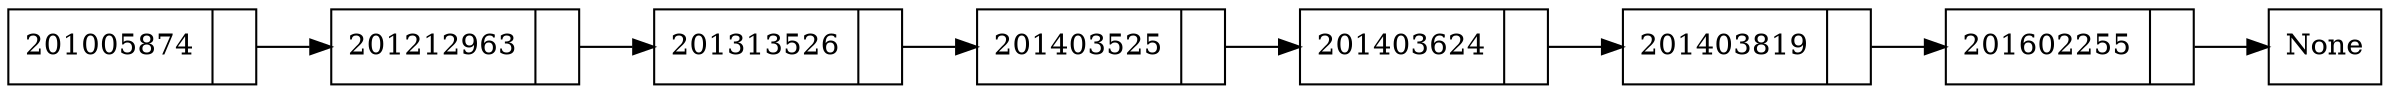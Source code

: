digraph structs {
	node [shape=record]
	rankdir=LR
	<Modelos.LinkedList.node object at 0x03599C10> [label="{201005874|}"]
	<Modelos.LinkedList.node object at 0x035DDCD0> [label="{201212963|}"]
	<Modelos.LinkedList.node object at 0x035DDC50> [label="{201313526|}"]
	<Modelos.LinkedList.node object at 0x035DDBF0> [label="{201403525|}"]
	<Modelos.LinkedList.node object at 0x035DDCF0> [label="{201403624|}"]
	<Modelos.LinkedList.node object at 0x035DDB90> [label="{201403819|}"]
	<Modelos.LinkedList.node object at 0x035DDA10> [label="{201602255|}"]
	<Modelos.LinkedList.node object at 0x03599C10> -> <Modelos.LinkedList.node object at 0x035DDCD0>
	<Modelos.LinkedList.node object at 0x035DDCD0> -> <Modelos.LinkedList.node object at 0x035DDC50>
	<Modelos.LinkedList.node object at 0x035DDC50> -> <Modelos.LinkedList.node object at 0x035DDBF0>
	<Modelos.LinkedList.node object at 0x035DDBF0> -> <Modelos.LinkedList.node object at 0x035DDCF0>
	<Modelos.LinkedList.node object at 0x035DDCF0> -> <Modelos.LinkedList.node object at 0x035DDB90>
	<Modelos.LinkedList.node object at 0x035DDB90> -> <Modelos.LinkedList.node object at 0x035DDA10>
	<Modelos.LinkedList.node object at 0x035DDA10> -> None
}
